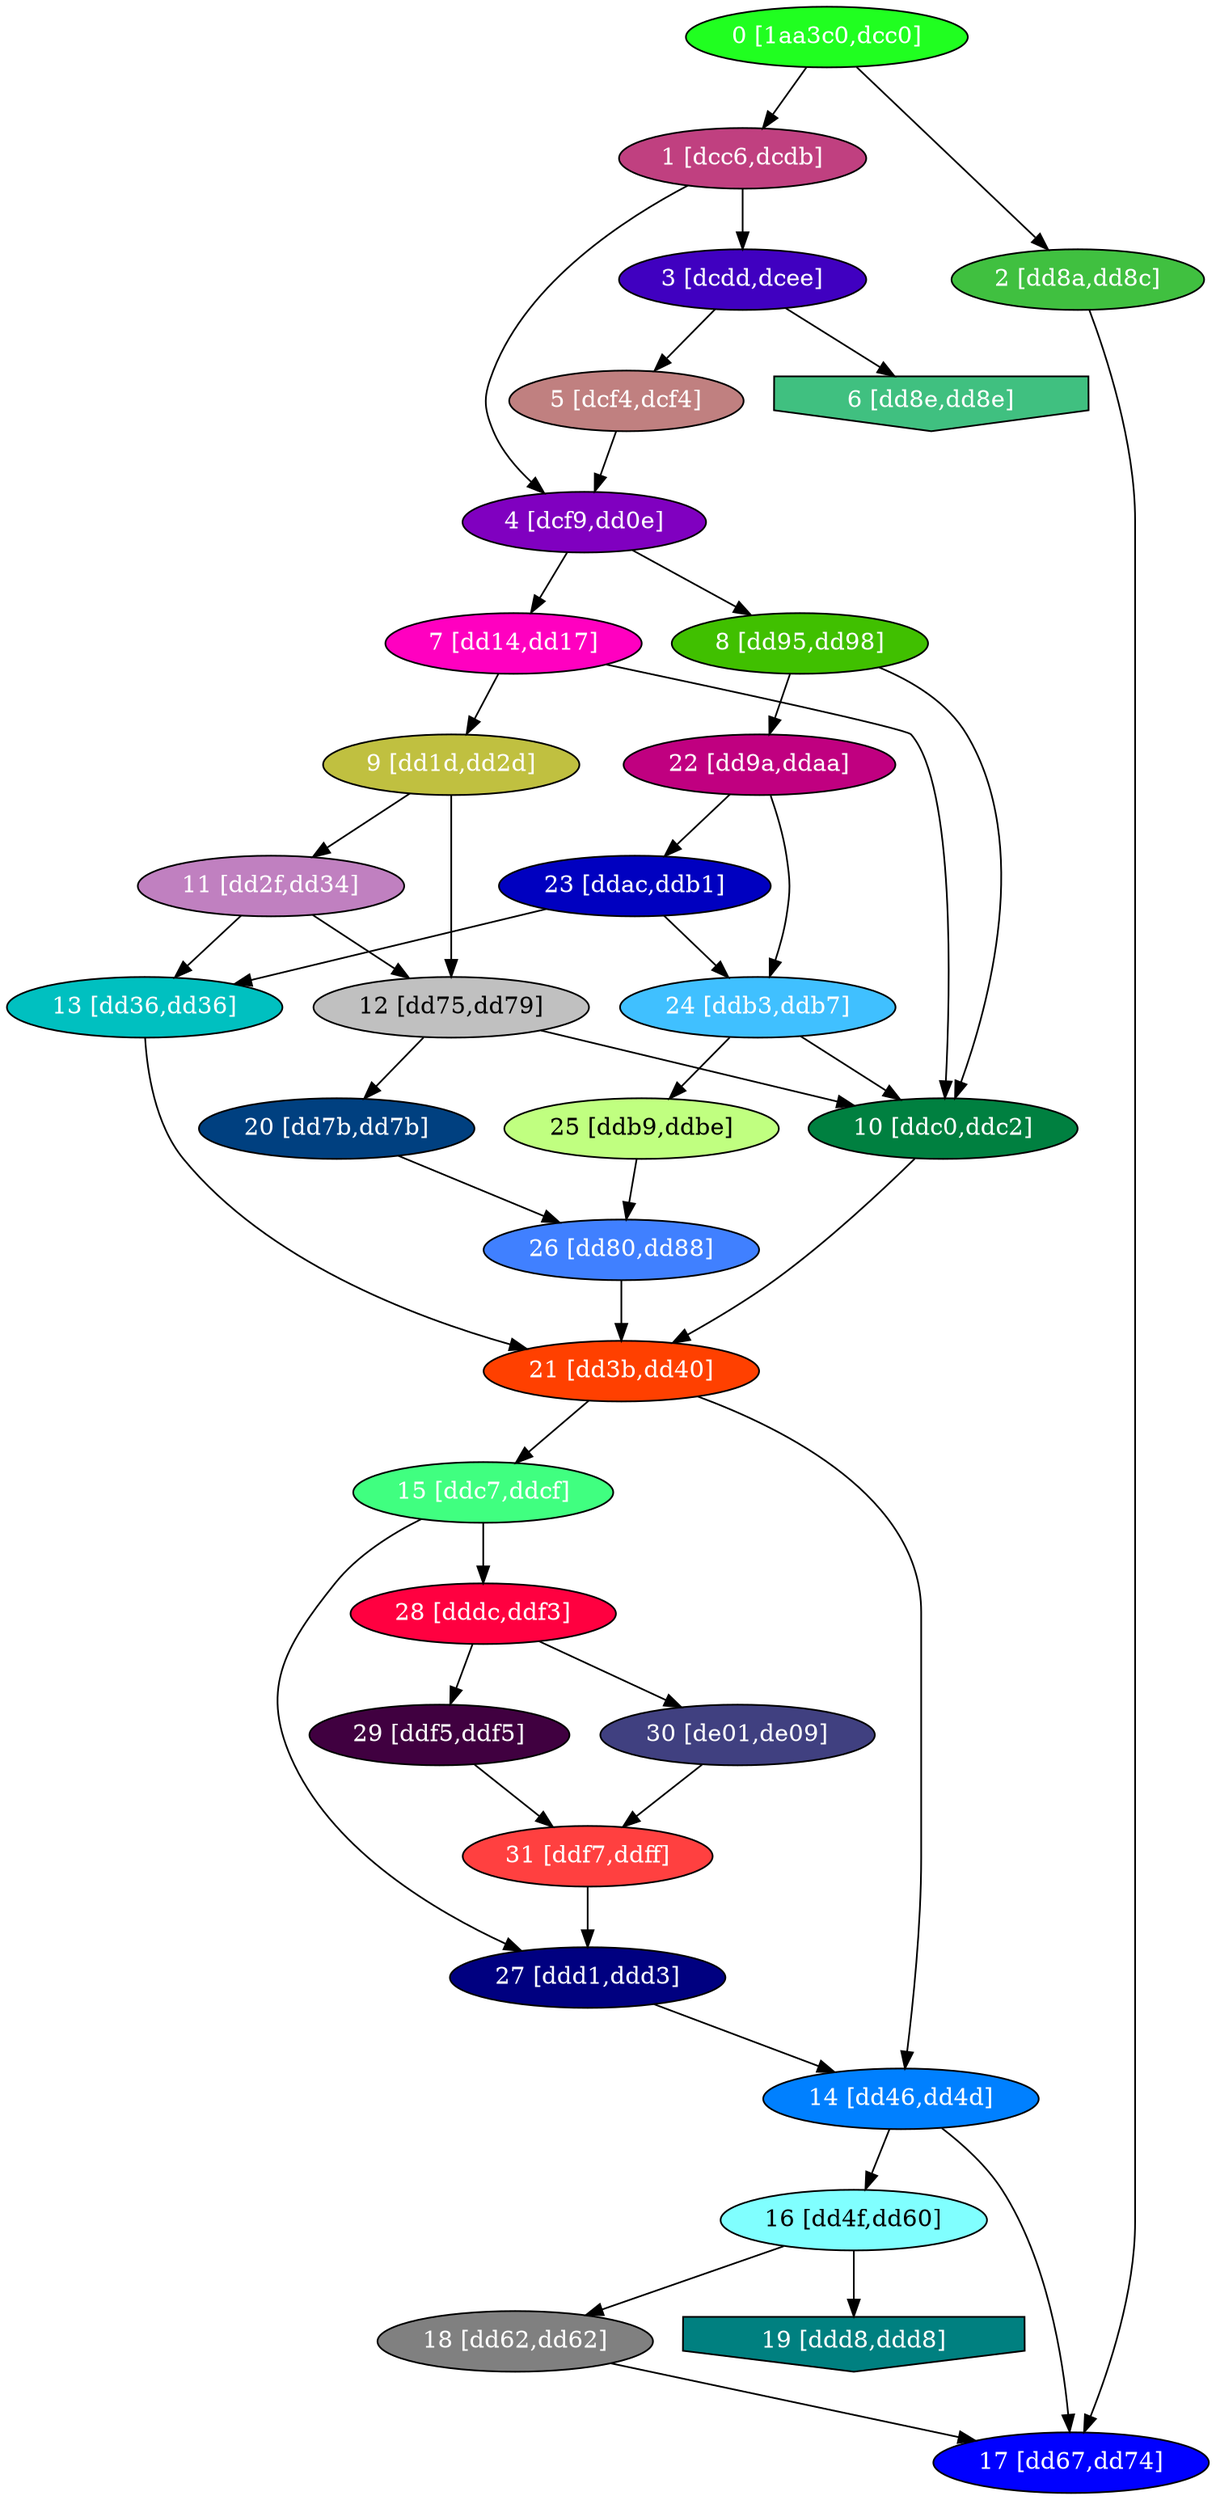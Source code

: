 diGraph libnss3{
	libnss3_0  [style=filled fillcolor="#20FF20" fontcolor="#ffffff" shape=oval label="0 [1aa3c0,dcc0]"]
	libnss3_1  [style=filled fillcolor="#C04080" fontcolor="#ffffff" shape=oval label="1 [dcc6,dcdb]"]
	libnss3_2  [style=filled fillcolor="#40C040" fontcolor="#ffffff" shape=oval label="2 [dd8a,dd8c]"]
	libnss3_3  [style=filled fillcolor="#4000C0" fontcolor="#ffffff" shape=oval label="3 [dcdd,dcee]"]
	libnss3_4  [style=filled fillcolor="#8000C0" fontcolor="#ffffff" shape=oval label="4 [dcf9,dd0e]"]
	libnss3_5  [style=filled fillcolor="#C08080" fontcolor="#ffffff" shape=oval label="5 [dcf4,dcf4]"]
	libnss3_6  [style=filled fillcolor="#40C080" fontcolor="#ffffff" shape=invhouse label="6 [dd8e,dd8e]"]
	libnss3_7  [style=filled fillcolor="#FF00C0" fontcolor="#ffffff" shape=oval label="7 [dd14,dd17]"]
	libnss3_8  [style=filled fillcolor="#40C000" fontcolor="#ffffff" shape=oval label="8 [dd95,dd98]"]
	libnss3_9  [style=filled fillcolor="#C0C040" fontcolor="#ffffff" shape=oval label="9 [dd1d,dd2d]"]
	libnss3_a  [style=filled fillcolor="#008040" fontcolor="#ffffff" shape=oval label="10 [ddc0,ddc2]"]
	libnss3_b  [style=filled fillcolor="#C080C0" fontcolor="#ffffff" shape=oval label="11 [dd2f,dd34]"]
	libnss3_c  [style=filled fillcolor="#C0C0C0" fontcolor="#000000" shape=oval label="12 [dd75,dd79]"]
	libnss3_d  [style=filled fillcolor="#00C0C0" fontcolor="#ffffff" shape=oval label="13 [dd36,dd36]"]
	libnss3_e  [style=filled fillcolor="#0080FF" fontcolor="#ffffff" shape=oval label="14 [dd46,dd4d]"]
	libnss3_f  [style=filled fillcolor="#40FF80" fontcolor="#ffffff" shape=oval label="15 [ddc7,ddcf]"]
	libnss3_10  [style=filled fillcolor="#80FFFF" fontcolor="#000000" shape=oval label="16 [dd4f,dd60]"]
	libnss3_11  [style=filled fillcolor="#0000FF" fontcolor="#ffffff" shape=oval label="17 [dd67,dd74]"]
	libnss3_12  [style=filled fillcolor="#808080" fontcolor="#ffffff" shape=oval label="18 [dd62,dd62]"]
	libnss3_13  [style=filled fillcolor="#008080" fontcolor="#ffffff" shape=invhouse label="19 [ddd8,ddd8]"]
	libnss3_14  [style=filled fillcolor="#004080" fontcolor="#ffffff" shape=oval label="20 [dd7b,dd7b]"]
	libnss3_15  [style=filled fillcolor="#FF4000" fontcolor="#ffffff" shape=oval label="21 [dd3b,dd40]"]
	libnss3_16  [style=filled fillcolor="#C00080" fontcolor="#ffffff" shape=oval label="22 [dd9a,ddaa]"]
	libnss3_17  [style=filled fillcolor="#0000C0" fontcolor="#ffffff" shape=oval label="23 [ddac,ddb1]"]
	libnss3_18  [style=filled fillcolor="#40C0FF" fontcolor="#ffffff" shape=oval label="24 [ddb3,ddb7]"]
	libnss3_19  [style=filled fillcolor="#C0FF80" fontcolor="#000000" shape=oval label="25 [ddb9,ddbe]"]
	libnss3_1a  [style=filled fillcolor="#4080FF" fontcolor="#ffffff" shape=oval label="26 [dd80,dd88]"]
	libnss3_1b  [style=filled fillcolor="#000080" fontcolor="#ffffff" shape=oval label="27 [ddd1,ddd3]"]
	libnss3_1c  [style=filled fillcolor="#FF0040" fontcolor="#ffffff" shape=oval label="28 [dddc,ddf3]"]
	libnss3_1d  [style=filled fillcolor="#400040" fontcolor="#ffffff" shape=oval label="29 [ddf5,ddf5]"]
	libnss3_1e  [style=filled fillcolor="#404080" fontcolor="#ffffff" shape=oval label="30 [de01,de09]"]
	libnss3_1f  [style=filled fillcolor="#FF4040" fontcolor="#ffffff" shape=oval label="31 [ddf7,ddff]"]

	libnss3_0 -> libnss3_1
	libnss3_0 -> libnss3_2
	libnss3_1 -> libnss3_3
	libnss3_1 -> libnss3_4
	libnss3_2 -> libnss3_11
	libnss3_3 -> libnss3_5
	libnss3_3 -> libnss3_6
	libnss3_4 -> libnss3_7
	libnss3_4 -> libnss3_8
	libnss3_5 -> libnss3_4
	libnss3_7 -> libnss3_9
	libnss3_7 -> libnss3_a
	libnss3_8 -> libnss3_a
	libnss3_8 -> libnss3_16
	libnss3_9 -> libnss3_b
	libnss3_9 -> libnss3_c
	libnss3_a -> libnss3_15
	libnss3_b -> libnss3_c
	libnss3_b -> libnss3_d
	libnss3_c -> libnss3_a
	libnss3_c -> libnss3_14
	libnss3_d -> libnss3_15
	libnss3_e -> libnss3_10
	libnss3_e -> libnss3_11
	libnss3_f -> libnss3_1b
	libnss3_f -> libnss3_1c
	libnss3_10 -> libnss3_12
	libnss3_10 -> libnss3_13
	libnss3_12 -> libnss3_11
	libnss3_14 -> libnss3_1a
	libnss3_15 -> libnss3_e
	libnss3_15 -> libnss3_f
	libnss3_16 -> libnss3_17
	libnss3_16 -> libnss3_18
	libnss3_17 -> libnss3_d
	libnss3_17 -> libnss3_18
	libnss3_18 -> libnss3_a
	libnss3_18 -> libnss3_19
	libnss3_19 -> libnss3_1a
	libnss3_1a -> libnss3_15
	libnss3_1b -> libnss3_e
	libnss3_1c -> libnss3_1d
	libnss3_1c -> libnss3_1e
	libnss3_1d -> libnss3_1f
	libnss3_1e -> libnss3_1f
	libnss3_1f -> libnss3_1b
}
